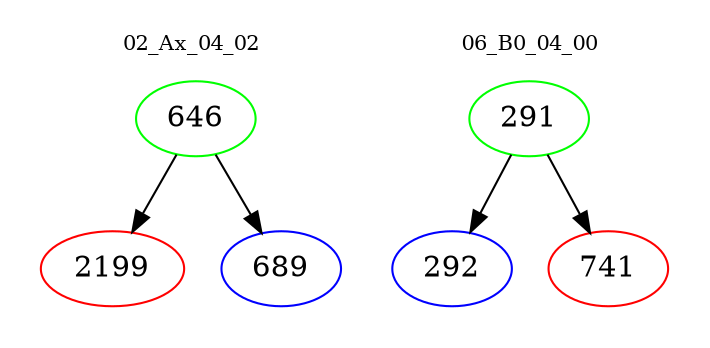 digraph{
subgraph cluster_0 {
color = white
label = "02_Ax_04_02";
fontsize=10;
T0_646 [label="646", color="green"]
T0_646 -> T0_2199 [color="black"]
T0_2199 [label="2199", color="red"]
T0_646 -> T0_689 [color="black"]
T0_689 [label="689", color="blue"]
}
subgraph cluster_1 {
color = white
label = "06_B0_04_00";
fontsize=10;
T1_291 [label="291", color="green"]
T1_291 -> T1_292 [color="black"]
T1_292 [label="292", color="blue"]
T1_291 -> T1_741 [color="black"]
T1_741 [label="741", color="red"]
}
}
